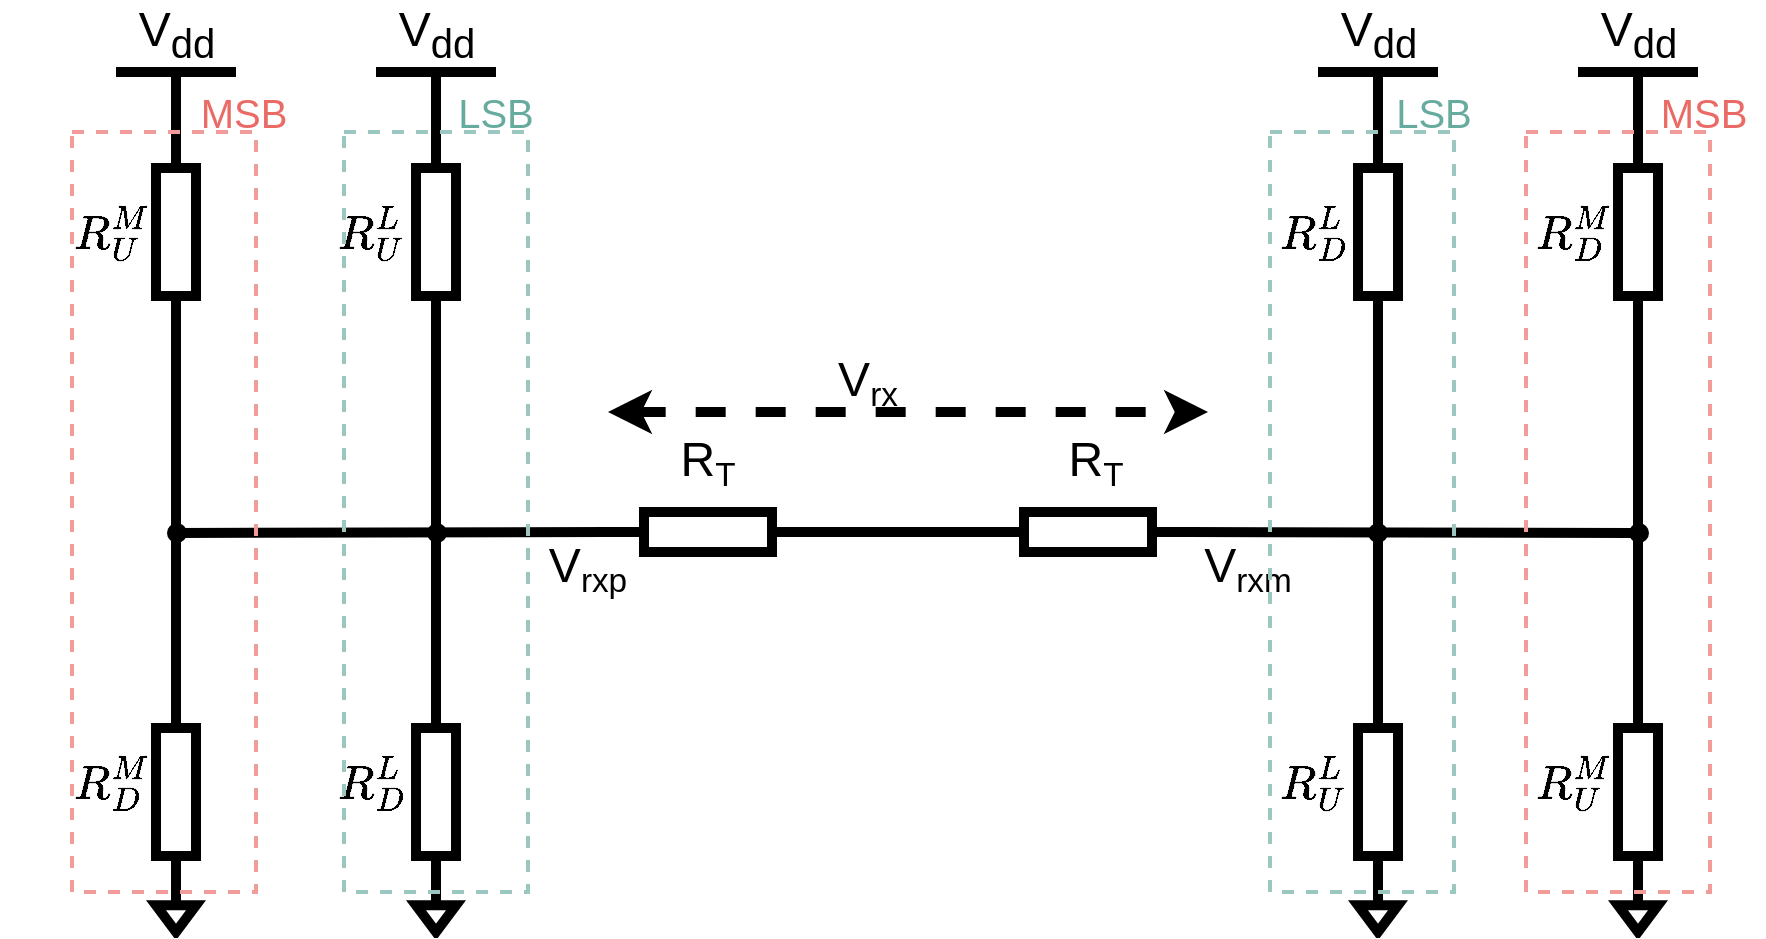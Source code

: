 <mxfile version="20.0.4" type="device"><diagram id="6QQlb1I65c49WgBTpUpv" name="Page-1"><mxGraphModel dx="2272" dy="748" grid="1" gridSize="10" guides="1" tooltips="1" connect="1" arrows="1" fold="1" page="1" pageScale="1" pageWidth="850" pageHeight="1100" math="1" shadow="0"><root><mxCell id="0"/><mxCell id="1" parent="0"/><mxCell id="SA6UHs4Svy6gIb4D_fUU-2" value="" style="pointerEvents=1;verticalLabelPosition=bottom;shadow=0;dashed=0;align=center;html=1;verticalAlign=top;shape=mxgraph.electrical.resistors.resistor_1;direction=south;strokeWidth=5;" parent="1" vertex="1"><mxGeometry x="176" y="160" width="20" height="100" as="geometry"/></mxCell><mxCell id="SA6UHs4Svy6gIb4D_fUU-4" value="" style="pointerEvents=1;verticalLabelPosition=bottom;shadow=0;dashed=0;align=center;html=1;verticalAlign=top;shape=mxgraph.electrical.resistors.resistor_1;direction=south;strokeWidth=5;" parent="1" vertex="1"><mxGeometry x="176" y="440" width="20" height="100" as="geometry"/></mxCell><mxCell id="_2ZI8IDyOnIZF4T-m0N9-2" style="edgeStyle=orthogonalEdgeStyle;rounded=0;orthogonalLoop=1;jettySize=auto;html=1;exitX=0;exitY=0.5;exitDx=0;exitDy=0;exitPerimeter=0;endArrow=none;endFill=0;strokeWidth=5;" edge="1" parent="1" source="SA6UHs4Svy6gIb4D_fUU-8" target="SA6UHs4Svy6gIb4D_fUU-9"><mxGeometry relative="1" as="geometry"/></mxCell><mxCell id="SA6UHs4Svy6gIb4D_fUU-8" value="" style="pointerEvents=1;verticalLabelPosition=bottom;shadow=0;dashed=0;align=center;html=1;verticalAlign=top;shape=mxgraph.electrical.resistors.resistor_1;direction=west;strokeWidth=5;" parent="1" vertex="1"><mxGeometry x="272" y="350" width="100" height="20" as="geometry"/></mxCell><mxCell id="SA6UHs4Svy6gIb4D_fUU-9" value="" style="pointerEvents=1;verticalLabelPosition=bottom;shadow=0;dashed=0;align=center;html=1;verticalAlign=top;shape=mxgraph.electrical.resistors.resistor_1;direction=west;strokeWidth=5;" parent="1" vertex="1"><mxGeometry x="462" y="350" width="100" height="20" as="geometry"/></mxCell><mxCell id="SA6UHs4Svy6gIb4D_fUU-10" value="" style="endArrow=none;html=1;rounded=0;exitX=0;exitY=0.5;exitDx=0;exitDy=0;exitPerimeter=0;strokeWidth=5;" parent="1" source="SA6UHs4Svy6gIb4D_fUU-4" edge="1"><mxGeometry width="50" height="50" relative="1" as="geometry"><mxPoint x="136" y="310" as="sourcePoint"/><mxPoint x="186" y="260" as="targetPoint"/></mxGeometry></mxCell><mxCell id="SA6UHs4Svy6gIb4D_fUU-13" value="" style="endArrow=none;html=1;rounded=0;entryX=1;entryY=0.5;entryDx=0;entryDy=0;entryPerimeter=0;strokeWidth=5;exitX=0;exitY=0.5;exitDx=0;exitDy=0;" parent="1" target="SA6UHs4Svy6gIb4D_fUU-8" edge="1" source="_2ZI8IDyOnIZF4T-m0N9-10"><mxGeometry width="50" height="50" relative="1" as="geometry"><mxPoint x="186" y="360" as="sourcePoint"/><mxPoint x="266" y="360" as="targetPoint"/></mxGeometry></mxCell><mxCell id="SA6UHs4Svy6gIb4D_fUU-14" value="" style="endArrow=none;html=1;rounded=0;strokeWidth=5;" parent="1" edge="1" target="_2ZI8IDyOnIZF4T-m0N9-18"><mxGeometry width="50" height="50" relative="1" as="geometry"><mxPoint x="562" y="359.99" as="sourcePoint"/><mxPoint x="656" y="360" as="targetPoint"/></mxGeometry></mxCell><mxCell id="SA6UHs4Svy6gIb4D_fUU-15" value="V&lt;sub&gt;dd&lt;/sub&gt;" style="verticalLabelPosition=top;verticalAlign=bottom;shape=mxgraph.electrical.signal_sources.vdd;shadow=0;dashed=0;align=center;strokeWidth=5;fontSize=24;html=1;flipV=1;" parent="1" vertex="1"><mxGeometry x="156" y="130" width="60" height="40" as="geometry"/></mxCell><mxCell id="SA6UHs4Svy6gIb4D_fUU-17" value="" style="pointerEvents=1;verticalLabelPosition=bottom;shadow=0;dashed=0;align=center;html=1;verticalAlign=top;shape=mxgraph.electrical.signal_sources.signal_ground;strokeWidth=5;" parent="1" vertex="1"><mxGeometry x="176" y="540" width="20" height="20" as="geometry"/></mxCell><mxCell id="SA6UHs4Svy6gIb4D_fUU-24" value="&lt;font style=&quot;font-size: 24px;&quot;&gt;R&lt;/font&gt;&lt;font style=&quot;font-size: 20px;&quot;&gt;&lt;sub&gt;T&lt;/sub&gt;&lt;/font&gt;" style="text;html=1;strokeColor=none;fillColor=none;align=center;verticalAlign=middle;whiteSpace=wrap;rounded=0;strokeWidth=5;" parent="1" vertex="1"><mxGeometry x="292" y="310" width="60" height="30" as="geometry"/></mxCell><mxCell id="SA6UHs4Svy6gIb4D_fUU-25" value="&lt;font style=&quot;font-size: 24px;&quot;&gt;R&lt;/font&gt;&lt;font style=&quot;font-size: 20px;&quot;&gt;&lt;sub&gt;T&lt;/sub&gt;&lt;/font&gt;" style="text;html=1;strokeColor=none;fillColor=none;align=center;verticalAlign=middle;whiteSpace=wrap;rounded=0;strokeWidth=5;" parent="1" vertex="1"><mxGeometry x="486" y="310" width="60" height="30" as="geometry"/></mxCell><mxCell id="SA6UHs4Svy6gIb4D_fUU-26" value="&lt;font style=&quot;font-size: 24px;&quot;&gt;V&lt;/font&gt;&lt;font style=&quot;font-size: 20px;&quot;&gt;&lt;sub&gt;rxp&lt;/sub&gt;&lt;/font&gt;" style="text;html=1;strokeColor=none;fillColor=none;align=center;verticalAlign=middle;whiteSpace=wrap;rounded=0;strokeWidth=5;" parent="1" vertex="1"><mxGeometry x="232" y="363" width="60" height="30" as="geometry"/></mxCell><mxCell id="SA6UHs4Svy6gIb4D_fUU-27" value="&lt;font style=&quot;font-size: 24px;&quot;&gt;V&lt;/font&gt;&lt;font style=&quot;font-size: 20px;&quot;&gt;&lt;sub&gt;rxm&lt;/sub&gt;&lt;/font&gt;" style="text;html=1;strokeColor=none;fillColor=none;align=center;verticalAlign=middle;whiteSpace=wrap;rounded=0;strokeWidth=5;" parent="1" vertex="1"><mxGeometry x="562" y="363" width="60" height="30" as="geometry"/></mxCell><mxCell id="SA6UHs4Svy6gIb4D_fUU-28" value="" style="ellipse;whiteSpace=wrap;html=1;aspect=fixed;fontSize=24;strokeWidth=5;fillColor=#000000;" parent="1" vertex="1"><mxGeometry x="184" y="358" width="5" height="5" as="geometry"/></mxCell><mxCell id="SA6UHs4Svy6gIb4D_fUU-30" value="" style="ellipse;whiteSpace=wrap;html=1;aspect=fixed;fontSize=24;strokeWidth=5;fillColor=#000000;" parent="1" vertex="1"><mxGeometry x="654.5" y="358" width="5" height="5" as="geometry"/></mxCell><mxCell id="SA6UHs4Svy6gIb4D_fUU-31" value="" style="endArrow=classic;startArrow=classic;html=1;rounded=0;fontSize=24;strokeWidth=5;dashed=1;" parent="1" edge="1"><mxGeometry width="50" height="50" relative="1" as="geometry"><mxPoint x="272" y="300" as="sourcePoint"/><mxPoint x="572" y="300" as="targetPoint"/></mxGeometry></mxCell><mxCell id="SA6UHs4Svy6gIb4D_fUU-32" value="&lt;font style=&quot;font-size: 24px;&quot;&gt;V&lt;/font&gt;&lt;font style=&quot;font-size: 20px;&quot;&gt;&lt;sub&gt;rx&lt;/sub&gt;&lt;/font&gt;" style="text;html=1;strokeColor=none;fillColor=none;align=center;verticalAlign=middle;whiteSpace=wrap;rounded=0;strokeWidth=5;" parent="1" vertex="1"><mxGeometry x="372" y="270" width="60" height="30" as="geometry"/></mxCell><mxCell id="_2ZI8IDyOnIZF4T-m0N9-3" value="" style="pointerEvents=1;verticalLabelPosition=bottom;shadow=0;dashed=0;align=center;html=1;verticalAlign=top;shape=mxgraph.electrical.resistors.resistor_1;direction=south;strokeWidth=5;" vertex="1" parent="1"><mxGeometry x="46" y="160" width="20" height="100" as="geometry"/></mxCell><mxCell id="_2ZI8IDyOnIZF4T-m0N9-4" value="" style="pointerEvents=1;verticalLabelPosition=bottom;shadow=0;dashed=0;align=center;html=1;verticalAlign=top;shape=mxgraph.electrical.resistors.resistor_1;direction=south;strokeWidth=5;" vertex="1" parent="1"><mxGeometry x="46" y="440" width="20" height="100" as="geometry"/></mxCell><mxCell id="_2ZI8IDyOnIZF4T-m0N9-5" value="" style="endArrow=none;html=1;rounded=0;exitX=0;exitY=0.5;exitDx=0;exitDy=0;exitPerimeter=0;strokeWidth=5;" edge="1" parent="1" source="_2ZI8IDyOnIZF4T-m0N9-4"><mxGeometry width="50" height="50" relative="1" as="geometry"><mxPoint x="6" y="310" as="sourcePoint"/><mxPoint x="56" y="260" as="targetPoint"/></mxGeometry></mxCell><mxCell id="_2ZI8IDyOnIZF4T-m0N9-6" value="V&lt;sub&gt;dd&lt;/sub&gt;" style="verticalLabelPosition=top;verticalAlign=bottom;shape=mxgraph.electrical.signal_sources.vdd;shadow=0;dashed=0;align=center;strokeWidth=5;fontSize=24;html=1;flipV=1;" vertex="1" parent="1"><mxGeometry x="26" y="130" width="60" height="40" as="geometry"/></mxCell><mxCell id="_2ZI8IDyOnIZF4T-m0N9-7" value="" style="pointerEvents=1;verticalLabelPosition=bottom;shadow=0;dashed=0;align=center;html=1;verticalAlign=top;shape=mxgraph.electrical.signal_sources.signal_ground;strokeWidth=5;" vertex="1" parent="1"><mxGeometry x="46" y="540" width="20" height="20" as="geometry"/></mxCell><mxCell id="_2ZI8IDyOnIZF4T-m0N9-10" value="" style="ellipse;whiteSpace=wrap;html=1;aspect=fixed;fontSize=24;strokeWidth=5;fillColor=#000000;" vertex="1" parent="1"><mxGeometry x="54" y="358" width="5" height="5" as="geometry"/></mxCell><mxCell id="_2ZI8IDyOnIZF4T-m0N9-11" value="" style="pointerEvents=1;verticalLabelPosition=bottom;shadow=0;dashed=0;align=center;html=1;verticalAlign=top;shape=mxgraph.electrical.resistors.resistor_1;direction=south;strokeWidth=5;" vertex="1" parent="1"><mxGeometry x="777" y="160" width="20" height="100" as="geometry"/></mxCell><mxCell id="_2ZI8IDyOnIZF4T-m0N9-12" value="" style="pointerEvents=1;verticalLabelPosition=bottom;shadow=0;dashed=0;align=center;html=1;verticalAlign=top;shape=mxgraph.electrical.resistors.resistor_1;direction=south;strokeWidth=5;" vertex="1" parent="1"><mxGeometry x="777" y="440" width="20" height="100" as="geometry"/></mxCell><mxCell id="_2ZI8IDyOnIZF4T-m0N9-13" value="" style="endArrow=none;html=1;rounded=0;exitX=0;exitY=0.5;exitDx=0;exitDy=0;exitPerimeter=0;strokeWidth=5;" edge="1" parent="1" source="_2ZI8IDyOnIZF4T-m0N9-12"><mxGeometry width="50" height="50" relative="1" as="geometry"><mxPoint x="737" y="310" as="sourcePoint"/><mxPoint x="787" y="260" as="targetPoint"/></mxGeometry></mxCell><mxCell id="_2ZI8IDyOnIZF4T-m0N9-14" value="V&lt;sub&gt;dd&lt;/sub&gt;" style="verticalLabelPosition=top;verticalAlign=bottom;shape=mxgraph.electrical.signal_sources.vdd;shadow=0;dashed=0;align=center;strokeWidth=5;fontSize=24;html=1;flipV=1;" vertex="1" parent="1"><mxGeometry x="757" y="130" width="60" height="40" as="geometry"/></mxCell><mxCell id="_2ZI8IDyOnIZF4T-m0N9-15" value="" style="pointerEvents=1;verticalLabelPosition=bottom;shadow=0;dashed=0;align=center;html=1;verticalAlign=top;shape=mxgraph.electrical.signal_sources.signal_ground;strokeWidth=5;" vertex="1" parent="1"><mxGeometry x="777" y="540" width="20" height="20" as="geometry"/></mxCell><mxCell id="_2ZI8IDyOnIZF4T-m0N9-18" value="" style="ellipse;whiteSpace=wrap;html=1;aspect=fixed;fontSize=24;strokeWidth=5;fillColor=#000000;" vertex="1" parent="1"><mxGeometry x="785" y="358" width="5" height="5" as="geometry"/></mxCell><mxCell id="_2ZI8IDyOnIZF4T-m0N9-19" value="" style="pointerEvents=1;verticalLabelPosition=bottom;shadow=0;dashed=0;align=center;html=1;verticalAlign=top;shape=mxgraph.electrical.resistors.resistor_1;direction=south;strokeWidth=5;" vertex="1" parent="1"><mxGeometry x="647" y="160" width="20" height="100" as="geometry"/></mxCell><mxCell id="_2ZI8IDyOnIZF4T-m0N9-20" value="" style="pointerEvents=1;verticalLabelPosition=bottom;shadow=0;dashed=0;align=center;html=1;verticalAlign=top;shape=mxgraph.electrical.resistors.resistor_1;direction=south;strokeWidth=5;" vertex="1" parent="1"><mxGeometry x="647" y="440" width="20" height="100" as="geometry"/></mxCell><mxCell id="_2ZI8IDyOnIZF4T-m0N9-21" value="" style="endArrow=none;html=1;rounded=0;exitX=0;exitY=0.5;exitDx=0;exitDy=0;exitPerimeter=0;strokeWidth=5;" edge="1" parent="1" source="_2ZI8IDyOnIZF4T-m0N9-20"><mxGeometry width="50" height="50" relative="1" as="geometry"><mxPoint x="607" y="310" as="sourcePoint"/><mxPoint x="657" y="260" as="targetPoint"/></mxGeometry></mxCell><mxCell id="_2ZI8IDyOnIZF4T-m0N9-22" value="V&lt;sub&gt;dd&lt;/sub&gt;" style="verticalLabelPosition=top;verticalAlign=bottom;shape=mxgraph.electrical.signal_sources.vdd;shadow=0;dashed=0;align=center;strokeWidth=5;fontSize=24;html=1;flipV=1;" vertex="1" parent="1"><mxGeometry x="627" y="130" width="60" height="40" as="geometry"/></mxCell><mxCell id="_2ZI8IDyOnIZF4T-m0N9-23" value="" style="pointerEvents=1;verticalLabelPosition=bottom;shadow=0;dashed=0;align=center;html=1;verticalAlign=top;shape=mxgraph.electrical.signal_sources.signal_ground;strokeWidth=5;" vertex="1" parent="1"><mxGeometry x="647" y="540" width="20" height="20" as="geometry"/></mxCell><mxCell id="_2ZI8IDyOnIZF4T-m0N9-30" value="&lt;font style=&quot;font-size: 20px;&quot;&gt;$$R_U^M$$&lt;/font&gt;" style="text;html=1;strokeColor=none;fillColor=none;align=center;verticalAlign=middle;whiteSpace=wrap;rounded=0;" vertex="1" parent="1"><mxGeometry x="-6" y="195" width="60" height="30" as="geometry"/></mxCell><mxCell id="_2ZI8IDyOnIZF4T-m0N9-31" value="&lt;font style=&quot;font-size: 20px;&quot;&gt;$$R_U^L$$&lt;/font&gt;" style="text;html=1;strokeColor=none;fillColor=none;align=center;verticalAlign=middle;whiteSpace=wrap;rounded=0;" vertex="1" parent="1"><mxGeometry x="124" y="195" width="60" height="30" as="geometry"/></mxCell><mxCell id="_2ZI8IDyOnIZF4T-m0N9-32" value="&lt;font style=&quot;font-size: 20px;&quot;&gt;$$R_D^M$$&lt;/font&gt;" style="text;html=1;strokeColor=none;fillColor=none;align=center;verticalAlign=middle;whiteSpace=wrap;rounded=0;" vertex="1" parent="1"><mxGeometry x="-6" y="470" width="60" height="30" as="geometry"/></mxCell><mxCell id="_2ZI8IDyOnIZF4T-m0N9-33" value="&lt;font style=&quot;font-size: 20px;&quot;&gt;$$R_D^L$$&lt;/font&gt;" style="text;html=1;strokeColor=none;fillColor=none;align=center;verticalAlign=middle;whiteSpace=wrap;rounded=0;" vertex="1" parent="1"><mxGeometry x="124" y="470" width="60" height="30" as="geometry"/></mxCell><mxCell id="_2ZI8IDyOnIZF4T-m0N9-34" value="&lt;font style=&quot;font-size: 20px;&quot;&gt;$$R_D^M$$&lt;/font&gt;" style="text;html=1;strokeColor=none;fillColor=none;align=center;verticalAlign=middle;whiteSpace=wrap;rounded=0;" vertex="1" parent="1"><mxGeometry x="725" y="195" width="60" height="30" as="geometry"/></mxCell><mxCell id="_2ZI8IDyOnIZF4T-m0N9-35" value="&lt;font style=&quot;font-size: 20px;&quot;&gt;$$R_D^L$$&lt;/font&gt;" style="text;html=1;strokeColor=none;fillColor=none;align=center;verticalAlign=middle;whiteSpace=wrap;rounded=0;" vertex="1" parent="1"><mxGeometry x="594.5" y="195" width="60" height="30" as="geometry"/></mxCell><mxCell id="_2ZI8IDyOnIZF4T-m0N9-36" value="&lt;font style=&quot;font-size: 20px;&quot;&gt;$$R_U^M$$&lt;/font&gt;" style="text;html=1;strokeColor=none;fillColor=none;align=center;verticalAlign=middle;whiteSpace=wrap;rounded=0;" vertex="1" parent="1"><mxGeometry x="725" y="470" width="60" height="30" as="geometry"/></mxCell><mxCell id="_2ZI8IDyOnIZF4T-m0N9-37" value="&lt;font style=&quot;font-size: 20px;&quot;&gt;$$R_U^L$$&lt;/font&gt;" style="text;html=1;strokeColor=none;fillColor=none;align=center;verticalAlign=middle;whiteSpace=wrap;rounded=0;" vertex="1" parent="1"><mxGeometry x="594.5" y="470" width="60" height="30" as="geometry"/></mxCell><mxCell id="_2ZI8IDyOnIZF4T-m0N9-38" value="" style="rounded=0;whiteSpace=wrap;html=1;fontSize=20;fillColor=none;strokeColor=#F19C99;dashed=1;strokeWidth=2;" vertex="1" parent="1"><mxGeometry x="4" y="160" width="92" height="380" as="geometry"/></mxCell><mxCell id="_2ZI8IDyOnIZF4T-m0N9-39" value="" style="rounded=0;whiteSpace=wrap;html=1;fontSize=20;fillColor=none;strokeColor=#9AC7BF;dashed=1;strokeWidth=2;" vertex="1" parent="1"><mxGeometry x="140" y="160" width="92" height="380" as="geometry"/></mxCell><mxCell id="_2ZI8IDyOnIZF4T-m0N9-40" value="" style="rounded=0;whiteSpace=wrap;html=1;fontSize=20;fillColor=none;strokeColor=#9AC7BF;dashed=1;strokeWidth=2;" vertex="1" parent="1"><mxGeometry x="603" y="160" width="92" height="380" as="geometry"/></mxCell><mxCell id="_2ZI8IDyOnIZF4T-m0N9-41" value="" style="rounded=0;whiteSpace=wrap;html=1;fontSize=20;fillColor=none;strokeColor=#F19C99;dashed=1;strokeWidth=2;" vertex="1" parent="1"><mxGeometry x="731" y="160" width="92" height="380" as="geometry"/></mxCell><mxCell id="_2ZI8IDyOnIZF4T-m0N9-42" value="&lt;font color=&quot;#EA6B66&quot;&gt;MSB&lt;/font&gt;" style="text;html=1;strokeColor=none;fillColor=none;align=center;verticalAlign=middle;whiteSpace=wrap;rounded=0;dashed=1;fontSize=20;" vertex="1" parent="1"><mxGeometry x="60" y="135" width="60" height="30" as="geometry"/></mxCell><mxCell id="_2ZI8IDyOnIZF4T-m0N9-43" value="&lt;font color=&quot;#EA6B66&quot;&gt;MSB&lt;/font&gt;" style="text;html=1;strokeColor=none;fillColor=none;align=center;verticalAlign=middle;whiteSpace=wrap;rounded=0;dashed=1;fontSize=20;" vertex="1" parent="1"><mxGeometry x="790" y="135" width="60" height="30" as="geometry"/></mxCell><mxCell id="_2ZI8IDyOnIZF4T-m0N9-44" value="&lt;font color=&quot;#67AB9F&quot;&gt;LSB&lt;/font&gt;" style="text;html=1;strokeColor=none;fillColor=none;align=center;verticalAlign=middle;whiteSpace=wrap;rounded=0;dashed=1;fontSize=20;" vertex="1" parent="1"><mxGeometry x="654.5" y="135" width="60" height="30" as="geometry"/></mxCell><mxCell id="_2ZI8IDyOnIZF4T-m0N9-46" value="&lt;font color=&quot;#67AB9F&quot;&gt;LSB&lt;/font&gt;" style="text;html=1;strokeColor=none;fillColor=none;align=center;verticalAlign=middle;whiteSpace=wrap;rounded=0;dashed=1;fontSize=20;" vertex="1" parent="1"><mxGeometry x="186" y="135" width="60" height="30" as="geometry"/></mxCell></root></mxGraphModel></diagram></mxfile>